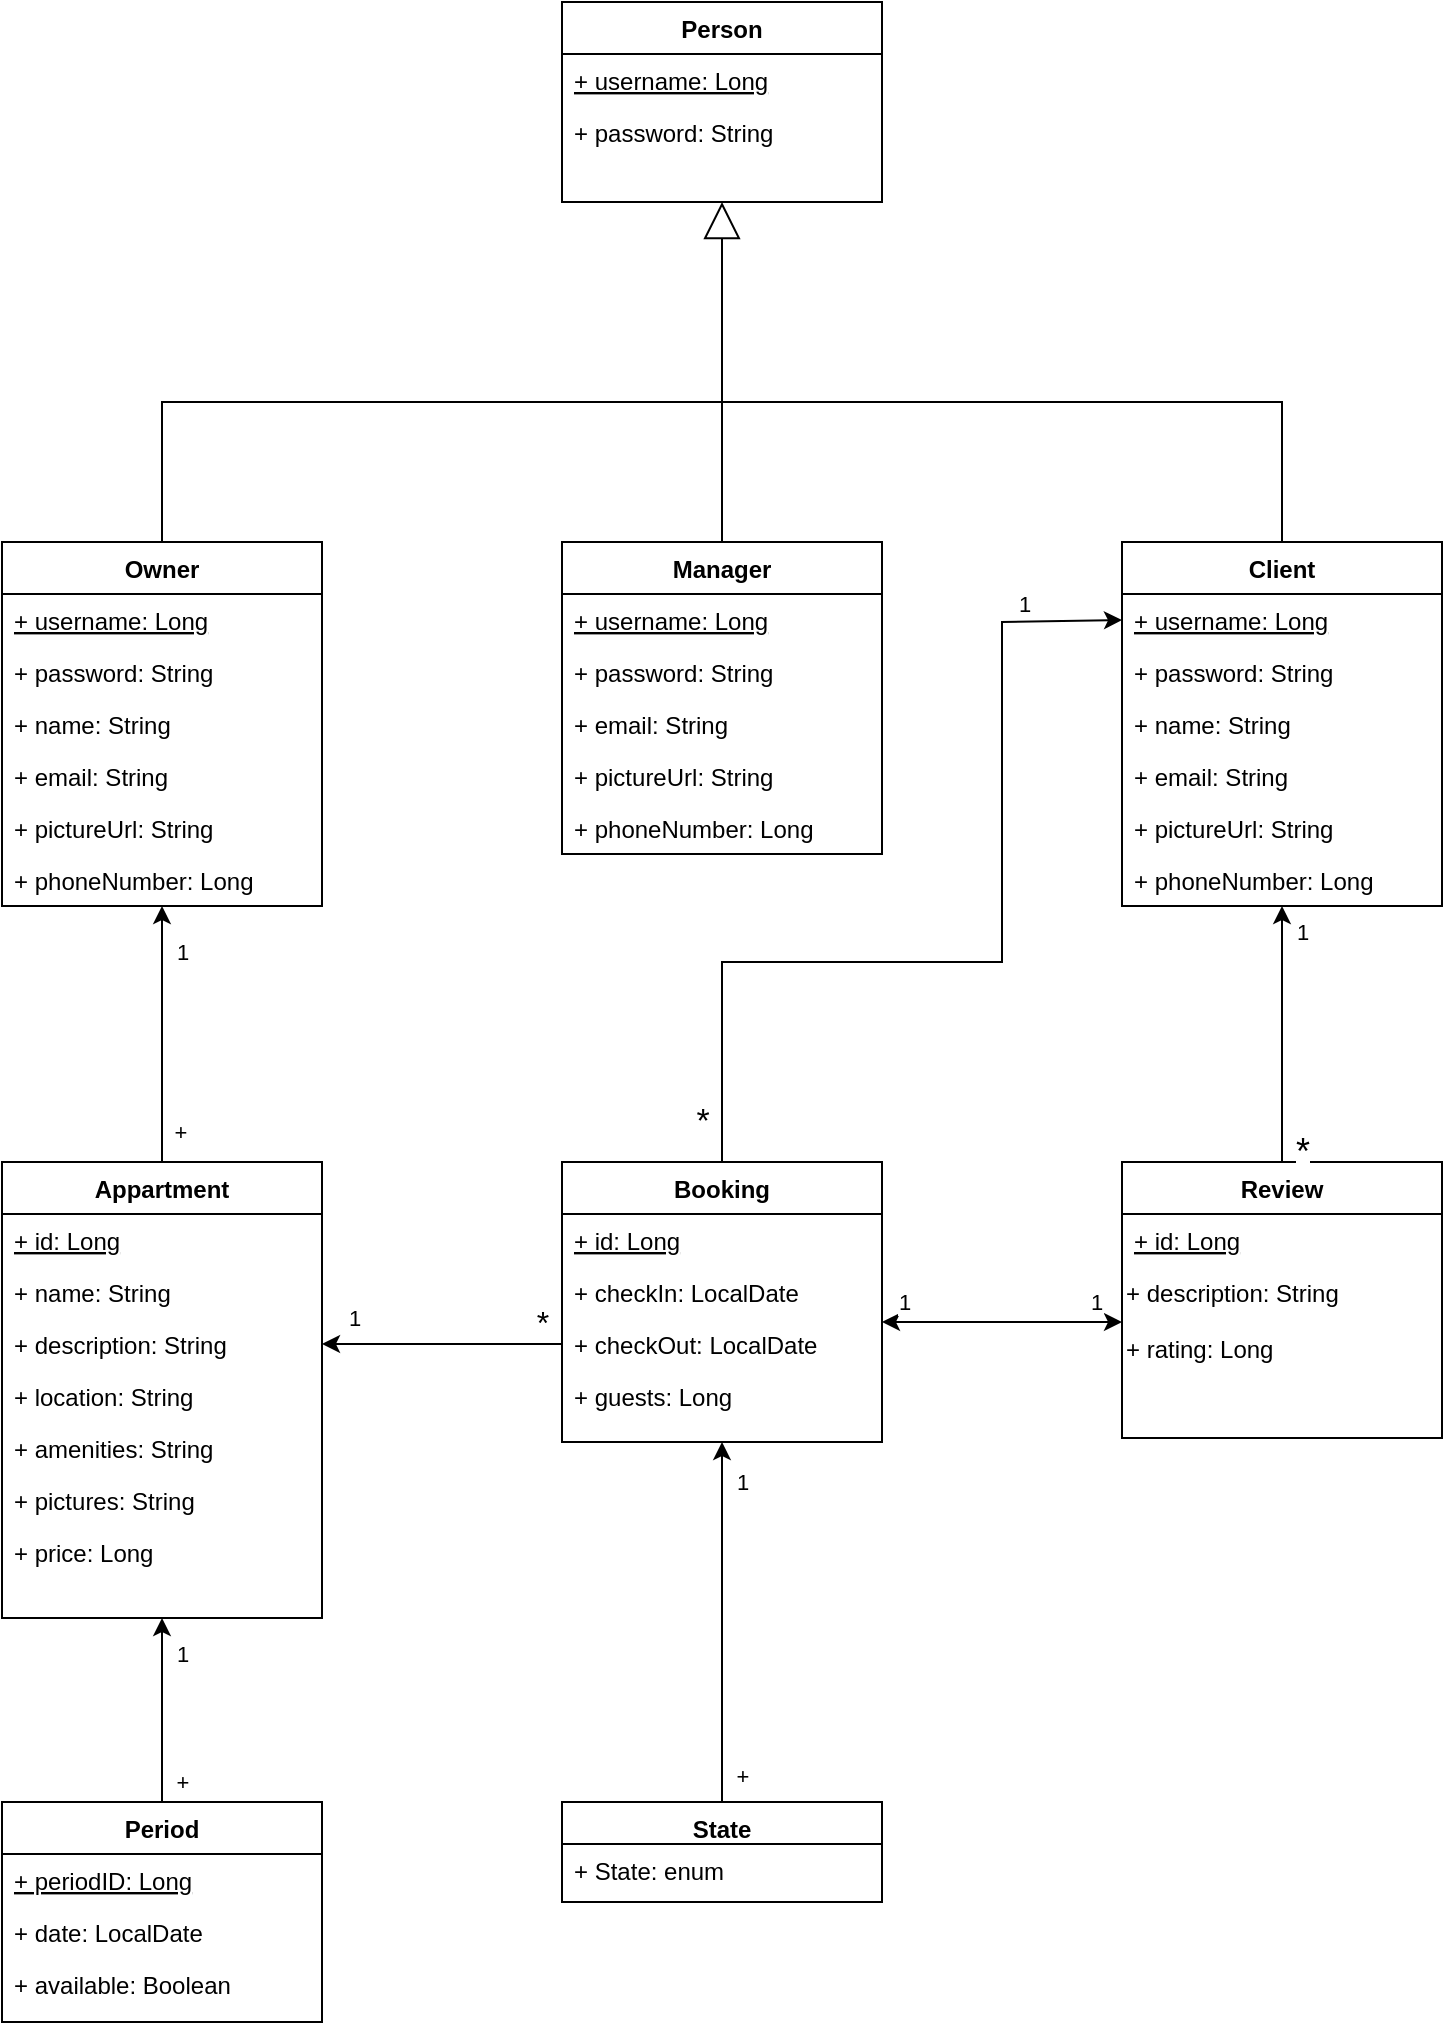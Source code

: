 <mxfile version="22.1.7" type="device">
  <diagram id="C5RBs43oDa-KdzZeNtuy" name="Page-1">
    <mxGraphModel dx="1434" dy="782" grid="1" gridSize="10" guides="1" tooltips="1" connect="1" arrows="1" fold="1" page="1" pageScale="1" pageWidth="827" pageHeight="1169" math="0" shadow="0">
      <root>
        <mxCell id="WIyWlLk6GJQsqaUBKTNV-0" />
        <mxCell id="WIyWlLk6GJQsqaUBKTNV-1" parent="WIyWlLk6GJQsqaUBKTNV-0" />
        <mxCell id="zkfFHV4jXpPFQw0GAbJ--0" value="Owner&#xa;" style="swimlane;fontStyle=1;align=center;verticalAlign=top;childLayout=stackLayout;horizontal=1;startSize=26;horizontalStack=0;resizeParent=1;resizeLast=0;collapsible=1;marginBottom=0;rounded=0;shadow=0;strokeWidth=1;" parent="WIyWlLk6GJQsqaUBKTNV-1" vertex="1">
          <mxGeometry x="80" y="310" width="160" height="182" as="geometry">
            <mxRectangle x="230" y="140" width="160" height="26" as="alternateBounds" />
          </mxGeometry>
        </mxCell>
        <mxCell id="TJQTKR_OnGRFKK51lrXC-17" value="+ username: Long" style="text;align=left;verticalAlign=top;spacingLeft=4;spacingRight=4;overflow=hidden;rotatable=0;points=[[0,0.5],[1,0.5]];portConstraint=eastwest;fontStyle=4" parent="zkfFHV4jXpPFQw0GAbJ--0" vertex="1">
          <mxGeometry y="26" width="160" height="26" as="geometry" />
        </mxCell>
        <mxCell id="caoPqj1ixv4NItjrpcSM-3" value="+ password: String" style="text;align=left;verticalAlign=top;spacingLeft=4;spacingRight=4;overflow=hidden;rotatable=0;points=[[0,0.5],[1,0.5]];portConstraint=eastwest;fontStyle=0" vertex="1" parent="zkfFHV4jXpPFQw0GAbJ--0">
          <mxGeometry y="52" width="160" height="26" as="geometry" />
        </mxCell>
        <mxCell id="caoPqj1ixv4NItjrpcSM-2" value="+ name: String" style="text;align=left;verticalAlign=top;spacingLeft=4;spacingRight=4;overflow=hidden;rotatable=0;points=[[0,0.5],[1,0.5]];portConstraint=eastwest;fontStyle=0" vertex="1" parent="zkfFHV4jXpPFQw0GAbJ--0">
          <mxGeometry y="78" width="160" height="26" as="geometry" />
        </mxCell>
        <mxCell id="TJQTKR_OnGRFKK51lrXC-18" value="+ email: String" style="text;align=left;verticalAlign=top;spacingLeft=4;spacingRight=4;overflow=hidden;rotatable=0;points=[[0,0.5],[1,0.5]];portConstraint=eastwest;fontStyle=0" parent="zkfFHV4jXpPFQw0GAbJ--0" vertex="1">
          <mxGeometry y="104" width="160" height="26" as="geometry" />
        </mxCell>
        <mxCell id="TJQTKR_OnGRFKK51lrXC-20" value="+ pictureUrl: String" style="text;align=left;verticalAlign=top;spacingLeft=4;spacingRight=4;overflow=hidden;rotatable=0;points=[[0,0.5],[1,0.5]];portConstraint=eastwest;fontStyle=0" parent="zkfFHV4jXpPFQw0GAbJ--0" vertex="1">
          <mxGeometry y="130" width="160" height="26" as="geometry" />
        </mxCell>
        <mxCell id="TJQTKR_OnGRFKK51lrXC-21" value="+ phoneNumber: Long" style="text;align=left;verticalAlign=top;spacingLeft=4;spacingRight=4;overflow=hidden;rotatable=0;points=[[0,0.5],[1,0.5]];portConstraint=eastwest;fontStyle=0" parent="zkfFHV4jXpPFQw0GAbJ--0" vertex="1">
          <mxGeometry y="156" width="160" height="26" as="geometry" />
        </mxCell>
        <mxCell id="zkfFHV4jXpPFQw0GAbJ--6" value="Manager" style="swimlane;fontStyle=1;align=center;verticalAlign=top;childLayout=stackLayout;horizontal=1;startSize=26;horizontalStack=0;resizeParent=1;resizeLast=0;collapsible=1;marginBottom=0;rounded=0;shadow=0;strokeWidth=1;" parent="WIyWlLk6GJQsqaUBKTNV-1" vertex="1">
          <mxGeometry x="360" y="310" width="160" height="156" as="geometry">
            <mxRectangle x="130" y="380" width="160" height="26" as="alternateBounds" />
          </mxGeometry>
        </mxCell>
        <mxCell id="caoPqj1ixv4NItjrpcSM-4" value="+ username: Long" style="text;align=left;verticalAlign=top;spacingLeft=4;spacingRight=4;overflow=hidden;rotatable=0;points=[[0,0.5],[1,0.5]];portConstraint=eastwest;fontStyle=4" vertex="1" parent="zkfFHV4jXpPFQw0GAbJ--6">
          <mxGeometry y="26" width="160" height="26" as="geometry" />
        </mxCell>
        <mxCell id="caoPqj1ixv4NItjrpcSM-5" value="+ password: String" style="text;align=left;verticalAlign=top;spacingLeft=4;spacingRight=4;overflow=hidden;rotatable=0;points=[[0,0.5],[1,0.5]];portConstraint=eastwest;fontStyle=0" vertex="1" parent="zkfFHV4jXpPFQw0GAbJ--6">
          <mxGeometry y="52" width="160" height="26" as="geometry" />
        </mxCell>
        <mxCell id="TJQTKR_OnGRFKK51lrXC-13" value="+ email: String" style="text;align=left;verticalAlign=top;spacingLeft=4;spacingRight=4;overflow=hidden;rotatable=0;points=[[0,0.5],[1,0.5]];portConstraint=eastwest;fontStyle=0" parent="zkfFHV4jXpPFQw0GAbJ--6" vertex="1">
          <mxGeometry y="78" width="160" height="26" as="geometry" />
        </mxCell>
        <mxCell id="TJQTKR_OnGRFKK51lrXC-14" value="+ pictureUrl: String" style="text;align=left;verticalAlign=top;spacingLeft=4;spacingRight=4;overflow=hidden;rotatable=0;points=[[0,0.5],[1,0.5]];portConstraint=eastwest;fontStyle=0" parent="zkfFHV4jXpPFQw0GAbJ--6" vertex="1">
          <mxGeometry y="104" width="160" height="26" as="geometry" />
        </mxCell>
        <mxCell id="TJQTKR_OnGRFKK51lrXC-15" value="+ phoneNumber: Long" style="text;align=left;verticalAlign=top;spacingLeft=4;spacingRight=4;overflow=hidden;rotatable=0;points=[[0,0.5],[1,0.5]];portConstraint=eastwest;fontStyle=0" parent="zkfFHV4jXpPFQw0GAbJ--6" vertex="1">
          <mxGeometry y="130" width="160" height="26" as="geometry" />
        </mxCell>
        <mxCell id="zkfFHV4jXpPFQw0GAbJ--13" value="Appartment" style="swimlane;fontStyle=1;align=center;verticalAlign=top;childLayout=stackLayout;horizontal=1;startSize=26;horizontalStack=0;resizeParent=1;resizeLast=0;collapsible=1;marginBottom=0;rounded=0;shadow=0;strokeWidth=1;" parent="WIyWlLk6GJQsqaUBKTNV-1" vertex="1">
          <mxGeometry x="80" y="620" width="160" height="228" as="geometry">
            <mxRectangle x="340" y="380" width="170" height="26" as="alternateBounds" />
          </mxGeometry>
        </mxCell>
        <mxCell id="zkfFHV4jXpPFQw0GAbJ--19" value="+ id: Long " style="text;align=left;verticalAlign=top;spacingLeft=4;spacingRight=4;overflow=hidden;rotatable=0;points=[[0,0.5],[1,0.5]];portConstraint=eastwest;rounded=0;shadow=0;html=0;fontStyle=4" parent="zkfFHV4jXpPFQw0GAbJ--13" vertex="1">
          <mxGeometry y="26" width="160" height="26" as="geometry" />
        </mxCell>
        <mxCell id="8uSc3KuJK-IK_4LxqEFS-18" value="+ name: String" style="text;align=left;verticalAlign=top;spacingLeft=4;spacingRight=4;overflow=hidden;rotatable=0;points=[[0,0.5],[1,0.5]];portConstraint=eastwest;fontStyle=0" parent="zkfFHV4jXpPFQw0GAbJ--13" vertex="1">
          <mxGeometry y="52" width="160" height="26" as="geometry" />
        </mxCell>
        <mxCell id="8uSc3KuJK-IK_4LxqEFS-19" value="+ description: String" style="text;align=left;verticalAlign=top;spacingLeft=4;spacingRight=4;overflow=hidden;rotatable=0;points=[[0,0.5],[1,0.5]];portConstraint=eastwest;fontStyle=0" parent="zkfFHV4jXpPFQw0GAbJ--13" vertex="1">
          <mxGeometry y="78" width="160" height="26" as="geometry" />
        </mxCell>
        <mxCell id="8uSc3KuJK-IK_4LxqEFS-20" value="+ location: String" style="text;align=left;verticalAlign=top;spacingLeft=4;spacingRight=4;overflow=hidden;rotatable=0;points=[[0,0.5],[1,0.5]];portConstraint=eastwest;fontStyle=0" parent="zkfFHV4jXpPFQw0GAbJ--13" vertex="1">
          <mxGeometry y="104" width="160" height="26" as="geometry" />
        </mxCell>
        <mxCell id="TJQTKR_OnGRFKK51lrXC-0" value="+ amenities: String" style="text;align=left;verticalAlign=top;spacingLeft=4;spacingRight=4;overflow=hidden;rotatable=0;points=[[0,0.5],[1,0.5]];portConstraint=eastwest;fontStyle=0" parent="zkfFHV4jXpPFQw0GAbJ--13" vertex="1">
          <mxGeometry y="130" width="160" height="26" as="geometry" />
        </mxCell>
        <mxCell id="TJQTKR_OnGRFKK51lrXC-1" value="+ pictures: String" style="text;align=left;verticalAlign=top;spacingLeft=4;spacingRight=4;overflow=hidden;rotatable=0;points=[[0,0.5],[1,0.5]];portConstraint=eastwest;fontStyle=0" parent="zkfFHV4jXpPFQw0GAbJ--13" vertex="1">
          <mxGeometry y="156" width="160" height="26" as="geometry" />
        </mxCell>
        <mxCell id="TJQTKR_OnGRFKK51lrXC-2" value="+ price: Long" style="text;align=left;verticalAlign=top;spacingLeft=4;spacingRight=4;overflow=hidden;rotatable=0;points=[[0,0.5],[1,0.5]];portConstraint=eastwest;fontStyle=0" parent="zkfFHV4jXpPFQw0GAbJ--13" vertex="1">
          <mxGeometry y="182" width="160" height="26" as="geometry" />
        </mxCell>
        <mxCell id="zkfFHV4jXpPFQw0GAbJ--17" value="Client" style="swimlane;fontStyle=1;align=center;verticalAlign=top;childLayout=stackLayout;horizontal=1;startSize=26;horizontalStack=0;resizeParent=1;resizeLast=0;collapsible=1;marginBottom=0;rounded=0;shadow=0;strokeWidth=1;" parent="WIyWlLk6GJQsqaUBKTNV-1" vertex="1">
          <mxGeometry x="640" y="310" width="160" height="182" as="geometry">
            <mxRectangle x="550" y="140" width="160" height="26" as="alternateBounds" />
          </mxGeometry>
        </mxCell>
        <mxCell id="caoPqj1ixv4NItjrpcSM-6" value="+ username: Long" style="text;align=left;verticalAlign=top;spacingLeft=4;spacingRight=4;overflow=hidden;rotatable=0;points=[[0,0.5],[1,0.5]];portConstraint=eastwest;fontStyle=4" vertex="1" parent="zkfFHV4jXpPFQw0GAbJ--17">
          <mxGeometry y="26" width="160" height="26" as="geometry" />
        </mxCell>
        <mxCell id="caoPqj1ixv4NItjrpcSM-7" value="+ password: String" style="text;align=left;verticalAlign=top;spacingLeft=4;spacingRight=4;overflow=hidden;rotatable=0;points=[[0,0.5],[1,0.5]];portConstraint=eastwest;fontStyle=0" vertex="1" parent="zkfFHV4jXpPFQw0GAbJ--17">
          <mxGeometry y="52" width="160" height="26" as="geometry" />
        </mxCell>
        <mxCell id="TJQTKR_OnGRFKK51lrXC-6" value="+ name: String" style="text;align=left;verticalAlign=top;spacingLeft=4;spacingRight=4;overflow=hidden;rotatable=0;points=[[0,0.5],[1,0.5]];portConstraint=eastwest;fontStyle=0" parent="zkfFHV4jXpPFQw0GAbJ--17" vertex="1">
          <mxGeometry y="78" width="160" height="26" as="geometry" />
        </mxCell>
        <mxCell id="TJQTKR_OnGRFKK51lrXC-5" value="+ email: String" style="text;align=left;verticalAlign=top;spacingLeft=4;spacingRight=4;overflow=hidden;rotatable=0;points=[[0,0.5],[1,0.5]];portConstraint=eastwest;fontStyle=0" parent="zkfFHV4jXpPFQw0GAbJ--17" vertex="1">
          <mxGeometry y="104" width="160" height="26" as="geometry" />
        </mxCell>
        <mxCell id="TJQTKR_OnGRFKK51lrXC-7" value="+ pictureUrl: String" style="text;align=left;verticalAlign=top;spacingLeft=4;spacingRight=4;overflow=hidden;rotatable=0;points=[[0,0.5],[1,0.5]];portConstraint=eastwest;fontStyle=0" parent="zkfFHV4jXpPFQw0GAbJ--17" vertex="1">
          <mxGeometry y="130" width="160" height="26" as="geometry" />
        </mxCell>
        <mxCell id="TJQTKR_OnGRFKK51lrXC-4" value="+ phoneNumber: Long" style="text;align=left;verticalAlign=top;spacingLeft=4;spacingRight=4;overflow=hidden;rotatable=0;points=[[0,0.5],[1,0.5]];portConstraint=eastwest;fontStyle=0" parent="zkfFHV4jXpPFQw0GAbJ--17" vertex="1">
          <mxGeometry y="156" width="160" height="26" as="geometry" />
        </mxCell>
        <mxCell id="8uSc3KuJK-IK_4LxqEFS-2" value="Period" style="swimlane;fontStyle=1;align=center;verticalAlign=top;childLayout=stackLayout;horizontal=1;startSize=26;horizontalStack=0;resizeParent=1;resizeLast=0;collapsible=1;marginBottom=0;rounded=0;shadow=0;strokeWidth=1;" parent="WIyWlLk6GJQsqaUBKTNV-1" vertex="1">
          <mxGeometry x="80" y="940" width="160" height="110" as="geometry">
            <mxRectangle x="230" y="140" width="160" height="26" as="alternateBounds" />
          </mxGeometry>
        </mxCell>
        <mxCell id="8uSc3KuJK-IK_4LxqEFS-3" value="+ periodID: Long" style="text;align=left;verticalAlign=top;spacingLeft=4;spacingRight=4;overflow=hidden;rotatable=0;points=[[0,0.5],[1,0.5]];portConstraint=eastwest;fontStyle=4" parent="8uSc3KuJK-IK_4LxqEFS-2" vertex="1">
          <mxGeometry y="26" width="160" height="26" as="geometry" />
        </mxCell>
        <mxCell id="ZHHvCgxw8vvFRs2dqfeP-11" value="+ date: LocalDate" style="text;align=left;verticalAlign=top;spacingLeft=4;spacingRight=4;overflow=hidden;rotatable=0;points=[[0,0.5],[1,0.5]];portConstraint=eastwest;rounded=0;shadow=0;html=0;" parent="8uSc3KuJK-IK_4LxqEFS-2" vertex="1">
          <mxGeometry y="52" width="160" height="26" as="geometry" />
        </mxCell>
        <mxCell id="AltM3w_hlCz1Yk21sVLN-6" value="+ available: Boolean&#xa;" style="text;align=left;verticalAlign=top;spacingLeft=4;spacingRight=4;overflow=hidden;rotatable=0;points=[[0,0.5],[1,0.5]];portConstraint=eastwest;rounded=0;shadow=0;html=0;" parent="8uSc3KuJK-IK_4LxqEFS-2" vertex="1">
          <mxGeometry y="78" width="160" height="26" as="geometry" />
        </mxCell>
        <mxCell id="8uSc3KuJK-IK_4LxqEFS-9" value="Booking" style="swimlane;fontStyle=1;align=center;verticalAlign=top;childLayout=stackLayout;horizontal=1;startSize=26;horizontalStack=0;resizeParent=1;resizeLast=0;collapsible=1;marginBottom=0;rounded=0;shadow=0;strokeWidth=1;" parent="WIyWlLk6GJQsqaUBKTNV-1" vertex="1">
          <mxGeometry x="360" y="620" width="160" height="140" as="geometry">
            <mxRectangle x="230" y="140" width="160" height="26" as="alternateBounds" />
          </mxGeometry>
        </mxCell>
        <mxCell id="8uSc3KuJK-IK_4LxqEFS-10" value="+ id: Long" style="text;align=left;verticalAlign=top;spacingLeft=4;spacingRight=4;overflow=hidden;rotatable=0;points=[[0,0.5],[1,0.5]];portConstraint=eastwest;fontStyle=4" parent="8uSc3KuJK-IK_4LxqEFS-9" vertex="1">
          <mxGeometry y="26" width="160" height="26" as="geometry" />
        </mxCell>
        <mxCell id="ZHHvCgxw8vvFRs2dqfeP-8" value="+ checkIn: LocalDate" style="text;align=left;verticalAlign=top;spacingLeft=4;spacingRight=4;overflow=hidden;rotatable=0;points=[[0,0.5],[1,0.5]];portConstraint=eastwest;rounded=0;shadow=0;html=0;" parent="8uSc3KuJK-IK_4LxqEFS-9" vertex="1">
          <mxGeometry y="52" width="160" height="26" as="geometry" />
        </mxCell>
        <mxCell id="ZHHvCgxw8vvFRs2dqfeP-9" value="+ checkOut: LocalDate" style="text;align=left;verticalAlign=top;spacingLeft=4;spacingRight=4;overflow=hidden;rotatable=0;points=[[0,0.5],[1,0.5]];portConstraint=eastwest;rounded=0;shadow=0;html=0;" parent="8uSc3KuJK-IK_4LxqEFS-9" vertex="1">
          <mxGeometry y="78" width="160" height="26" as="geometry" />
        </mxCell>
        <mxCell id="caoPqj1ixv4NItjrpcSM-0" value="+ guests: Long" style="text;align=left;verticalAlign=top;spacingLeft=4;spacingRight=4;overflow=hidden;rotatable=0;points=[[0,0.5],[1,0.5]];portConstraint=eastwest;rounded=0;shadow=0;html=0;" vertex="1" parent="8uSc3KuJK-IK_4LxqEFS-9">
          <mxGeometry y="104" width="160" height="26" as="geometry" />
        </mxCell>
        <mxCell id="8uSc3KuJK-IK_4LxqEFS-21" value="Person" style="swimlane;fontStyle=1;align=center;verticalAlign=top;childLayout=stackLayout;horizontal=1;startSize=26;horizontalStack=0;resizeParent=1;resizeLast=0;collapsible=1;marginBottom=0;rounded=0;shadow=0;strokeWidth=1;" parent="WIyWlLk6GJQsqaUBKTNV-1" vertex="1">
          <mxGeometry x="360" y="40" width="160" height="100" as="geometry">
            <mxRectangle x="130" y="380" width="160" height="26" as="alternateBounds" />
          </mxGeometry>
        </mxCell>
        <mxCell id="8uSc3KuJK-IK_4LxqEFS-22" value="+ username: Long" style="text;align=left;verticalAlign=top;spacingLeft=4;spacingRight=4;overflow=hidden;rotatable=0;points=[[0,0.5],[1,0.5]];portConstraint=eastwest;fontStyle=4" parent="8uSc3KuJK-IK_4LxqEFS-21" vertex="1">
          <mxGeometry y="26" width="160" height="26" as="geometry" />
        </mxCell>
        <mxCell id="8uSc3KuJK-IK_4LxqEFS-28" value="+ password: String" style="text;align=left;verticalAlign=top;spacingLeft=4;spacingRight=4;overflow=hidden;rotatable=0;points=[[0,0.5],[1,0.5]];portConstraint=eastwest;rounded=0;shadow=0;html=0;" parent="8uSc3KuJK-IK_4LxqEFS-21" vertex="1">
          <mxGeometry y="52" width="160" height="26" as="geometry" />
        </mxCell>
        <mxCell id="8uSc3KuJK-IK_4LxqEFS-42" value="Review" style="swimlane;fontStyle=1;align=center;verticalAlign=top;childLayout=stackLayout;horizontal=1;startSize=26;horizontalStack=0;resizeParent=1;resizeLast=0;collapsible=1;marginBottom=0;rounded=0;shadow=0;strokeWidth=1;" parent="WIyWlLk6GJQsqaUBKTNV-1" vertex="1">
          <mxGeometry x="640" y="620" width="160" height="138" as="geometry">
            <mxRectangle x="230" y="140" width="160" height="26" as="alternateBounds" />
          </mxGeometry>
        </mxCell>
        <mxCell id="8uSc3KuJK-IK_4LxqEFS-45" value="+ id: Long" style="text;align=left;verticalAlign=top;spacingLeft=4;spacingRight=4;overflow=hidden;rotatable=0;points=[[0,0.5],[1,0.5]];portConstraint=eastwest;fontStyle=4" parent="8uSc3KuJK-IK_4LxqEFS-42" vertex="1">
          <mxGeometry y="26" width="160" height="26" as="geometry" />
        </mxCell>
        <mxCell id="ZHHvCgxw8vvFRs2dqfeP-56" value="+ description: String" style="text;whiteSpace=wrap;html=1;" parent="8uSc3KuJK-IK_4LxqEFS-42" vertex="1">
          <mxGeometry y="52" width="160" height="28" as="geometry" />
        </mxCell>
        <mxCell id="ZHHvCgxw8vvFRs2dqfeP-57" value="+ rating: Long" style="text;whiteSpace=wrap;html=1;" parent="8uSc3KuJK-IK_4LxqEFS-42" vertex="1">
          <mxGeometry y="80" width="160" height="28" as="geometry" />
        </mxCell>
        <mxCell id="8uSc3KuJK-IK_4LxqEFS-54" value="" style="endArrow=classic;html=1;rounded=0;exitX=0.5;exitY=0;exitDx=0;exitDy=0;entryX=0;entryY=0.5;entryDx=0;entryDy=0;" parent="WIyWlLk6GJQsqaUBKTNV-1" source="8uSc3KuJK-IK_4LxqEFS-9" edge="1">
          <mxGeometry width="50" height="50" relative="1" as="geometry">
            <mxPoint x="380" y="610" as="sourcePoint" />
            <mxPoint x="640" y="349" as="targetPoint" />
            <Array as="points">
              <mxPoint x="440" y="520" />
              <mxPoint x="580" y="520" />
              <mxPoint x="580" y="350" />
            </Array>
          </mxGeometry>
        </mxCell>
        <mxCell id="8uSc3KuJK-IK_4LxqEFS-72" value="1" style="edgeLabel;html=1;align=center;verticalAlign=middle;resizable=0;points=[];" parent="8uSc3KuJK-IK_4LxqEFS-54" connectable="0" vertex="1">
          <mxGeometry x="-0.082" y="-5" relative="1" as="geometry">
            <mxPoint x="35" y="-184" as="offset" />
          </mxGeometry>
        </mxCell>
        <mxCell id="ZHHvCgxw8vvFRs2dqfeP-14" value="&lt;p style=&quot;line-height: 80%;&quot;&gt;&lt;font style=&quot;font-size: 17px;&quot;&gt;*&lt;/font&gt;&lt;/p&gt;" style="edgeLabel;html=1;align=center;verticalAlign=middle;resizable=0;points=[];" parent="8uSc3KuJK-IK_4LxqEFS-54" vertex="1" connectable="0">
          <mxGeometry x="-0.638" relative="1" as="geometry">
            <mxPoint x="-10" y="65" as="offset" />
          </mxGeometry>
        </mxCell>
        <mxCell id="8uSc3KuJK-IK_4LxqEFS-57" value="" style="endArrow=classic;html=1;rounded=0;entryX=0.5;entryY=1;entryDx=0;entryDy=0;exitX=0.5;exitY=0;exitDx=0;exitDy=0;" parent="WIyWlLk6GJQsqaUBKTNV-1" source="8uSc3KuJK-IK_4LxqEFS-2" target="zkfFHV4jXpPFQw0GAbJ--13" edge="1">
          <mxGeometry width="50" height="50" relative="1" as="geometry">
            <mxPoint x="380" y="660" as="sourcePoint" />
            <mxPoint x="430" y="610" as="targetPoint" />
          </mxGeometry>
        </mxCell>
        <mxCell id="8uSc3KuJK-IK_4LxqEFS-82" value="+" style="edgeLabel;html=1;align=center;verticalAlign=middle;resizable=0;points=[];" parent="8uSc3KuJK-IK_4LxqEFS-57" connectable="0" vertex="1">
          <mxGeometry x="-0.774" y="2" relative="1" as="geometry">
            <mxPoint x="12" as="offset" />
          </mxGeometry>
        </mxCell>
        <mxCell id="8uSc3KuJK-IK_4LxqEFS-83" value="1" style="edgeLabel;html=1;align=center;verticalAlign=middle;resizable=0;points=[];" parent="8uSc3KuJK-IK_4LxqEFS-57" connectable="0" vertex="1">
          <mxGeometry x="0.62" y="-1" relative="1" as="geometry">
            <mxPoint x="9" as="offset" />
          </mxGeometry>
        </mxCell>
        <mxCell id="8uSc3KuJK-IK_4LxqEFS-58" value="" style="endArrow=classic;html=1;rounded=0;entryX=0.5;entryY=1;entryDx=0;entryDy=0;exitX=0.5;exitY=0;exitDx=0;exitDy=0;" parent="WIyWlLk6GJQsqaUBKTNV-1" source="zkfFHV4jXpPFQw0GAbJ--13" target="zkfFHV4jXpPFQw0GAbJ--0" edge="1">
          <mxGeometry width="50" height="50" relative="1" as="geometry">
            <mxPoint x="380" y="660" as="sourcePoint" />
            <mxPoint x="430" y="610" as="targetPoint" />
          </mxGeometry>
        </mxCell>
        <mxCell id="8uSc3KuJK-IK_4LxqEFS-76" value="1" style="edgeLabel;html=1;align=center;verticalAlign=middle;resizable=0;points=[];" parent="8uSc3KuJK-IK_4LxqEFS-58" connectable="0" vertex="1">
          <mxGeometry x="0.644" y="-1" relative="1" as="geometry">
            <mxPoint x="9" as="offset" />
          </mxGeometry>
        </mxCell>
        <mxCell id="8uSc3KuJK-IK_4LxqEFS-59" value="" style="endArrow=classic;html=1;rounded=0;entryX=0.5;entryY=1;entryDx=0;entryDy=0;exitX=0.5;exitY=0;exitDx=0;exitDy=0;" parent="WIyWlLk6GJQsqaUBKTNV-1" source="8uSc3KuJK-IK_4LxqEFS-42" target="zkfFHV4jXpPFQw0GAbJ--17" edge="1">
          <mxGeometry width="50" height="50" relative="1" as="geometry">
            <mxPoint x="380" y="690" as="sourcePoint" />
            <mxPoint x="430" y="640" as="targetPoint" />
          </mxGeometry>
        </mxCell>
        <mxCell id="8uSc3KuJK-IK_4LxqEFS-86" value="&lt;font style=&quot;font-size: 18px;&quot;&gt;*&lt;/font&gt;" style="edgeLabel;html=1;align=center;verticalAlign=middle;resizable=0;points=[];" parent="8uSc3KuJK-IK_4LxqEFS-59" connectable="0" vertex="1">
          <mxGeometry x="-0.937" relative="1" as="geometry">
            <mxPoint x="10" y="-1" as="offset" />
          </mxGeometry>
        </mxCell>
        <mxCell id="8uSc3KuJK-IK_4LxqEFS-87" value="1" style="edgeLabel;html=1;align=center;verticalAlign=middle;resizable=0;points=[];" parent="8uSc3KuJK-IK_4LxqEFS-59" connectable="0" vertex="1">
          <mxGeometry x="0.883" relative="1" as="geometry">
            <mxPoint x="10" y="5" as="offset" />
          </mxGeometry>
        </mxCell>
        <mxCell id="8uSc3KuJK-IK_4LxqEFS-62" value="" style="endArrow=block;endSize=16;endFill=0;html=1;rounded=0;entryX=0.5;entryY=1;entryDx=0;entryDy=0;" parent="WIyWlLk6GJQsqaUBKTNV-1" target="8uSc3KuJK-IK_4LxqEFS-21" edge="1">
          <mxGeometry width="160" relative="1" as="geometry">
            <mxPoint x="440" y="240" as="sourcePoint" />
            <mxPoint x="480" y="290" as="targetPoint" />
          </mxGeometry>
        </mxCell>
        <mxCell id="8uSc3KuJK-IK_4LxqEFS-66" value="" style="endArrow=none;html=1;rounded=0;exitX=0.5;exitY=0;exitDx=0;exitDy=0;" parent="WIyWlLk6GJQsqaUBKTNV-1" source="zkfFHV4jXpPFQw0GAbJ--0" edge="1">
          <mxGeometry width="50" height="50" relative="1" as="geometry">
            <mxPoint x="310" y="220" as="sourcePoint" />
            <mxPoint x="430" y="240" as="targetPoint" />
            <Array as="points">
              <mxPoint x="160" y="240" />
            </Array>
          </mxGeometry>
        </mxCell>
        <mxCell id="8uSc3KuJK-IK_4LxqEFS-67" value="" style="endArrow=none;html=1;rounded=0;exitX=0.5;exitY=0;exitDx=0;exitDy=0;" parent="WIyWlLk6GJQsqaUBKTNV-1" source="zkfFHV4jXpPFQw0GAbJ--6" edge="1">
          <mxGeometry width="50" height="50" relative="1" as="geometry">
            <mxPoint x="310" y="280" as="sourcePoint" />
            <mxPoint x="440" y="240" as="targetPoint" />
          </mxGeometry>
        </mxCell>
        <mxCell id="8uSc3KuJK-IK_4LxqEFS-68" value="" style="endArrow=none;html=1;rounded=0;exitX=0.5;exitY=0;exitDx=0;exitDy=0;" parent="WIyWlLk6GJQsqaUBKTNV-1" source="zkfFHV4jXpPFQw0GAbJ--17" edge="1">
          <mxGeometry width="50" height="50" relative="1" as="geometry">
            <mxPoint x="310" y="280" as="sourcePoint" />
            <mxPoint x="430" y="240" as="targetPoint" />
            <Array as="points">
              <mxPoint x="720" y="240" />
              <mxPoint x="680" y="240" />
            </Array>
          </mxGeometry>
        </mxCell>
        <mxCell id="8uSc3KuJK-IK_4LxqEFS-75" value="+" style="edgeLabel;html=1;align=center;verticalAlign=middle;resizable=0;points=[];" parent="WIyWlLk6GJQsqaUBKTNV-1" connectable="0" vertex="1">
          <mxGeometry x="179.997" y="610.003" as="geometry">
            <mxPoint x="-11" y="-5" as="offset" />
          </mxGeometry>
        </mxCell>
        <mxCell id="ZHHvCgxw8vvFRs2dqfeP-0" value="State" style="swimlane;fontStyle=1;align=center;verticalAlign=top;childLayout=stackLayout;horizontal=1;startSize=21;horizontalStack=0;resizeParent=1;resizeLast=0;collapsible=1;marginBottom=0;rounded=0;shadow=0;strokeWidth=1;" parent="WIyWlLk6GJQsqaUBKTNV-1" vertex="1">
          <mxGeometry x="360" y="940" width="160" height="50" as="geometry">
            <mxRectangle x="340" y="380" width="170" height="26" as="alternateBounds" />
          </mxGeometry>
        </mxCell>
        <mxCell id="ZHHvCgxw8vvFRs2dqfeP-47" value="+ State: enum" style="text;align=left;verticalAlign=top;spacingLeft=4;spacingRight=4;overflow=hidden;rotatable=0;points=[[0,0.5],[1,0.5]];portConstraint=eastwest;rounded=0;shadow=0;html=0;" parent="ZHHvCgxw8vvFRs2dqfeP-0" vertex="1">
          <mxGeometry y="21" width="160" height="26" as="geometry" />
        </mxCell>
        <mxCell id="ZHHvCgxw8vvFRs2dqfeP-31" value="" style="endArrow=classic;html=1;rounded=0;entryX=1;entryY=0.5;entryDx=0;entryDy=0;exitX=0;exitY=0.5;exitDx=0;exitDy=0;" parent="WIyWlLk6GJQsqaUBKTNV-1" source="ZHHvCgxw8vvFRs2dqfeP-9" target="8uSc3KuJK-IK_4LxqEFS-19" edge="1">
          <mxGeometry width="50" height="50" relative="1" as="geometry">
            <mxPoint x="340" y="720" as="sourcePoint" />
            <mxPoint x="250" y="700" as="targetPoint" />
          </mxGeometry>
        </mxCell>
        <mxCell id="ZHHvCgxw8vvFRs2dqfeP-33" value="1" style="edgeLabel;html=1;align=center;verticalAlign=middle;resizable=0;points=[];" parent="ZHHvCgxw8vvFRs2dqfeP-31" vertex="1" connectable="0">
          <mxGeometry x="0.736" relative="1" as="geometry">
            <mxPoint y="-13" as="offset" />
          </mxGeometry>
        </mxCell>
        <mxCell id="ZHHvCgxw8vvFRs2dqfeP-34" value="&lt;font style=&quot;font-size: 16px;&quot;&gt;*&lt;/font&gt;" style="edgeLabel;html=1;align=center;verticalAlign=middle;resizable=0;points=[];" parent="ZHHvCgxw8vvFRs2dqfeP-31" vertex="1" connectable="0">
          <mxGeometry x="-0.75" relative="1" as="geometry">
            <mxPoint x="5" y="-11" as="offset" />
          </mxGeometry>
        </mxCell>
        <mxCell id="AltM3w_hlCz1Yk21sVLN-0" value="" style="endArrow=classic;html=1;rounded=0;exitX=0.5;exitY=0;exitDx=0;exitDy=0;entryX=0.5;entryY=1;entryDx=0;entryDy=0;" parent="WIyWlLk6GJQsqaUBKTNV-1" source="ZHHvCgxw8vvFRs2dqfeP-0" target="8uSc3KuJK-IK_4LxqEFS-9" edge="1">
          <mxGeometry width="50" height="50" relative="1" as="geometry">
            <mxPoint x="390" y="810" as="sourcePoint" />
            <mxPoint x="440" y="800" as="targetPoint" />
          </mxGeometry>
        </mxCell>
        <mxCell id="AltM3w_hlCz1Yk21sVLN-1" value="+" style="edgeLabel;html=1;align=center;verticalAlign=middle;resizable=0;points=[];" parent="AltM3w_hlCz1Yk21sVLN-0" vertex="1" connectable="0">
          <mxGeometry x="-0.854" y="-1" relative="1" as="geometry">
            <mxPoint x="9" as="offset" />
          </mxGeometry>
        </mxCell>
        <mxCell id="AltM3w_hlCz1Yk21sVLN-2" value="1" style="edgeLabel;html=1;align=center;verticalAlign=middle;resizable=0;points=[];" parent="AltM3w_hlCz1Yk21sVLN-0" vertex="1" connectable="0">
          <mxGeometry x="0.783" relative="1" as="geometry">
            <mxPoint x="10" as="offset" />
          </mxGeometry>
        </mxCell>
        <mxCell id="-N9KoHfgnaOcinzm5pwe-2" value="" style="endArrow=classic;startArrow=classic;html=1;rounded=0;entryX=0;entryY=0;entryDx=0;entryDy=0;" parent="WIyWlLk6GJQsqaUBKTNV-1" edge="1">
          <mxGeometry width="50" height="50" relative="1" as="geometry">
            <mxPoint x="520" y="700" as="sourcePoint" />
            <mxPoint x="640" y="700" as="targetPoint" />
          </mxGeometry>
        </mxCell>
        <mxCell id="-N9KoHfgnaOcinzm5pwe-3" value="1" style="edgeLabel;html=1;align=center;verticalAlign=middle;resizable=0;points=[];" parent="-N9KoHfgnaOcinzm5pwe-2" vertex="1" connectable="0">
          <mxGeometry x="-0.911" y="-1" relative="1" as="geometry">
            <mxPoint x="5" y="-11" as="offset" />
          </mxGeometry>
        </mxCell>
        <mxCell id="-N9KoHfgnaOcinzm5pwe-4" value="1" style="edgeLabel;html=1;align=center;verticalAlign=middle;resizable=0;points=[];" parent="-N9KoHfgnaOcinzm5pwe-2" vertex="1" connectable="0">
          <mxGeometry x="0.774" y="1" relative="1" as="geometry">
            <mxPoint y="-9" as="offset" />
          </mxGeometry>
        </mxCell>
      </root>
    </mxGraphModel>
  </diagram>
</mxfile>
